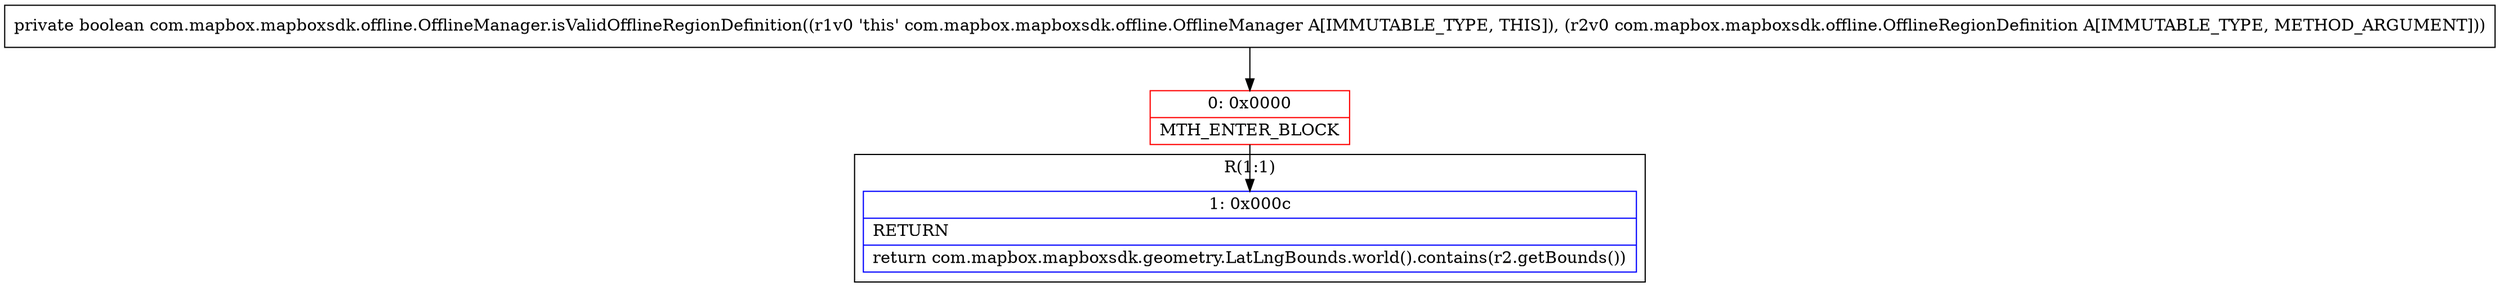 digraph "CFG forcom.mapbox.mapboxsdk.offline.OfflineManager.isValidOfflineRegionDefinition(Lcom\/mapbox\/mapboxsdk\/offline\/OfflineRegionDefinition;)Z" {
subgraph cluster_Region_107825563 {
label = "R(1:1)";
node [shape=record,color=blue];
Node_1 [shape=record,label="{1\:\ 0x000c|RETURN\l|return com.mapbox.mapboxsdk.geometry.LatLngBounds.world().contains(r2.getBounds())\l}"];
}
Node_0 [shape=record,color=red,label="{0\:\ 0x0000|MTH_ENTER_BLOCK\l}"];
MethodNode[shape=record,label="{private boolean com.mapbox.mapboxsdk.offline.OfflineManager.isValidOfflineRegionDefinition((r1v0 'this' com.mapbox.mapboxsdk.offline.OfflineManager A[IMMUTABLE_TYPE, THIS]), (r2v0 com.mapbox.mapboxsdk.offline.OfflineRegionDefinition A[IMMUTABLE_TYPE, METHOD_ARGUMENT])) }"];
MethodNode -> Node_0;
Node_0 -> Node_1;
}

